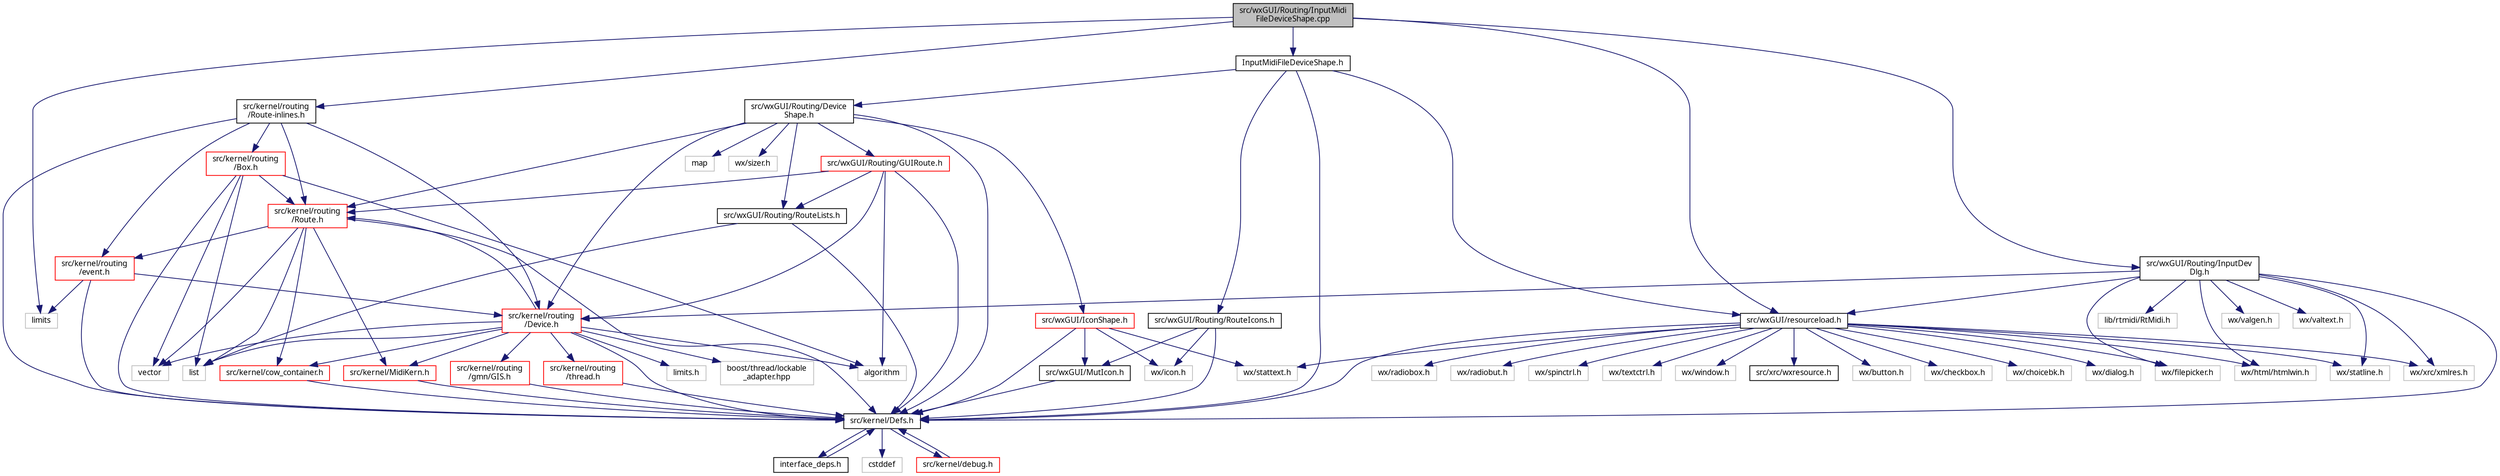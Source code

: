 digraph "src/wxGUI/Routing/InputMidiFileDeviceShape.cpp"
{
  edge [fontname="Sans",fontsize="10",labelfontname="Sans",labelfontsize="10"];
  node [fontname="Sans",fontsize="10",shape=record];
  Node0 [label="src/wxGUI/Routing/InputMidi\lFileDeviceShape.cpp",height=0.2,width=0.4,color="black", fillcolor="grey75", style="filled", fontcolor="black"];
  Node0 -> Node1 [color="midnightblue",fontsize="10",style="solid",fontname="Sans"];
  Node1 [label="InputMidiFileDeviceShape.h",height=0.2,width=0.4,color="black", fillcolor="white", style="filled",URL="$d1/da8/InputMidiFileDeviceShape_8h.html",tooltip="MIDI file input device shape. "];
  Node1 -> Node2 [color="midnightblue",fontsize="10",style="solid",fontname="Sans"];
  Node2 [label="src/kernel/Defs.h",height=0.2,width=0.4,color="black", fillcolor="white", style="filled",URL="$d1/d73/Defs_8h.html",tooltip="Common definitions. "];
  Node2 -> Node3 [color="midnightblue",fontsize="10",style="solid",fontname="Sans"];
  Node3 [label="interface_deps.h",height=0.2,width=0.4,color="black", fillcolor="white", style="filled",URL="$de/ddd/interface__deps_8h.html"];
  Node3 -> Node2 [color="midnightblue",fontsize="10",style="solid",fontname="Sans"];
  Node2 -> Node4 [color="midnightblue",fontsize="10",style="solid",fontname="Sans"];
  Node4 [label="cstddef",height=0.2,width=0.4,color="grey75", fillcolor="white", style="filled"];
  Node2 -> Node5 [color="midnightblue",fontsize="10",style="solid",fontname="Sans"];
  Node5 [label="src/kernel/debug.h",height=0.2,width=0.4,color="red", fillcolor="white", style="filled",URL="$db/d16/debug_8h.html"];
  Node5 -> Node2 [color="midnightblue",fontsize="10",style="solid",fontname="Sans"];
  Node1 -> Node12 [color="midnightblue",fontsize="10",style="solid",fontname="Sans"];
  Node12 [label="src/wxGUI/Routing/RouteIcons.h",height=0.2,width=0.4,color="black", fillcolor="white", style="filled",URL="$df/d40/RouteIcons_8h.html",tooltip="Devices base classes. "];
  Node12 -> Node2 [color="midnightblue",fontsize="10",style="solid",fontname="Sans"];
  Node12 -> Node13 [color="midnightblue",fontsize="10",style="solid",fontname="Sans"];
  Node13 [label="src/wxGUI/MutIcon.h",height=0.2,width=0.4,color="black", fillcolor="white", style="filled",URL="$df/d37/MutIcon_8h.html",tooltip="Icon class fixing issues with Mac OS. "];
  Node13 -> Node2 [color="midnightblue",fontsize="10",style="solid",fontname="Sans"];
  Node12 -> Node14 [color="midnightblue",fontsize="10",style="solid",fontname="Sans"];
  Node14 [label="wx/icon.h",height=0.2,width=0.4,color="grey75", fillcolor="white", style="filled"];
  Node1 -> Node15 [color="midnightblue",fontsize="10",style="solid",fontname="Sans"];
  Node15 [label="src/wxGUI/Routing/Device\lShape.h",height=0.2,width=0.4,color="black", fillcolor="white", style="filled",URL="$d9/d4d/DeviceShape_8h.html",tooltip="Device shape base class for route window. "];
  Node15 -> Node2 [color="midnightblue",fontsize="10",style="solid",fontname="Sans"];
  Node15 -> Node16 [color="midnightblue",fontsize="10",style="solid",fontname="Sans"];
  Node16 [label="src/wxGUI/IconShape.h",height=0.2,width=0.4,color="red", fillcolor="white", style="filled",URL="$d5/d6f/IconShape_8h.html",tooltip="Icon shape. "];
  Node16 -> Node2 [color="midnightblue",fontsize="10",style="solid",fontname="Sans"];
  Node16 -> Node13 [color="midnightblue",fontsize="10",style="solid",fontname="Sans"];
  Node16 -> Node14 [color="midnightblue",fontsize="10",style="solid",fontname="Sans"];
  Node16 -> Node38 [color="midnightblue",fontsize="10",style="solid",fontname="Sans"];
  Node38 [label="wx/stattext.h",height=0.2,width=0.4,color="grey75", fillcolor="white", style="filled"];
  Node15 -> Node39 [color="midnightblue",fontsize="10",style="solid",fontname="Sans"];
  Node39 [label="src/kernel/routing\l/Route.h",height=0.2,width=0.4,color="red", fillcolor="white", style="filled",URL="$d1/d65/Route_8h.html",tooltip="Routing. "];
  Node39 -> Node2 [color="midnightblue",fontsize="10",style="solid",fontname="Sans"];
  Node39 -> Node40 [color="midnightblue",fontsize="10",style="solid",fontname="Sans"];
  Node40 [label="src/kernel/cow_container.h",height=0.2,width=0.4,color="red", fillcolor="white", style="filled",URL="$da/d28/cow__container_8h.html",tooltip="Copy on write container. "];
  Node40 -> Node2 [color="midnightblue",fontsize="10",style="solid",fontname="Sans"];
  Node39 -> Node44 [color="midnightblue",fontsize="10",style="solid",fontname="Sans"];
  Node44 [label="src/kernel/MidiKern.h",height=0.2,width=0.4,color="red", fillcolor="white", style="filled",URL="$da/dfd/MidiKern_8h.html"];
  Node44 -> Node2 [color="midnightblue",fontsize="10",style="solid",fontname="Sans"];
  Node39 -> Node24 [color="midnightblue",fontsize="10",style="solid",fontname="Sans"];
  Node24 [label="list",height=0.2,width=0.4,color="grey75", fillcolor="white", style="filled"];
  Node39 -> Node29 [color="midnightblue",fontsize="10",style="solid",fontname="Sans"];
  Node29 [label="vector",height=0.2,width=0.4,color="grey75", fillcolor="white", style="filled"];
  Node39 -> Node49 [color="midnightblue",fontsize="10",style="solid",fontname="Sans"];
  Node49 [label="src/kernel/routing\l/event.h",height=0.2,width=0.4,color="red", fillcolor="white", style="filled",URL="$dd/d20/event_8h.html"];
  Node49 -> Node2 [color="midnightblue",fontsize="10",style="solid",fontname="Sans"];
  Node49 -> Node50 [color="midnightblue",fontsize="10",style="solid",fontname="Sans"];
  Node50 [label="src/kernel/routing\l/Device.h",height=0.2,width=0.4,color="red", fillcolor="white", style="filled",URL="$de/d05/Device_8h.html",tooltip="Routing. "];
  Node50 -> Node2 [color="midnightblue",fontsize="10",style="solid",fontname="Sans"];
  Node50 -> Node40 [color="midnightblue",fontsize="10",style="solid",fontname="Sans"];
  Node50 -> Node51 [color="midnightblue",fontsize="10",style="solid",fontname="Sans"];
  Node51 [label="src/kernel/routing\l/gmn/GIS.h",height=0.2,width=0.4,color="red", fillcolor="white", style="filled",URL="$dd/d4d/GIS_8h.html"];
  Node51 -> Node2 [color="midnightblue",fontsize="10",style="solid",fontname="Sans"];
  Node50 -> Node39 [color="midnightblue",fontsize="10",style="solid",fontname="Sans"];
  Node50 -> Node55 [color="midnightblue",fontsize="10",style="solid",fontname="Sans"];
  Node55 [label="src/kernel/routing\l/thread.h",height=0.2,width=0.4,color="red", fillcolor="white", style="filled",URL="$db/dd5/thread_8h.html"];
  Node55 -> Node2 [color="midnightblue",fontsize="10",style="solid",fontname="Sans"];
  Node50 -> Node58 [color="midnightblue",fontsize="10",style="solid",fontname="Sans"];
  Node58 [label="boost/thread/lockable\l_adapter.hpp",height=0.2,width=0.4,color="grey75", fillcolor="white", style="filled"];
  Node50 -> Node44 [color="midnightblue",fontsize="10",style="solid",fontname="Sans"];
  Node50 -> Node29 [color="midnightblue",fontsize="10",style="solid",fontname="Sans"];
  Node50 -> Node24 [color="midnightblue",fontsize="10",style="solid",fontname="Sans"];
  Node50 -> Node59 [color="midnightblue",fontsize="10",style="solid",fontname="Sans"];
  Node59 [label="limits.h",height=0.2,width=0.4,color="grey75", fillcolor="white", style="filled"];
  Node50 -> Node60 [color="midnightblue",fontsize="10",style="solid",fontname="Sans"];
  Node60 [label="algorithm",height=0.2,width=0.4,color="grey75", fillcolor="white", style="filled"];
  Node49 -> Node65 [color="midnightblue",fontsize="10",style="solid",fontname="Sans"];
  Node65 [label="limits",height=0.2,width=0.4,color="grey75", fillcolor="white", style="filled"];
  Node15 -> Node50 [color="midnightblue",fontsize="10",style="solid",fontname="Sans"];
  Node15 -> Node66 [color="midnightblue",fontsize="10",style="solid",fontname="Sans"];
  Node66 [label="src/wxGUI/Routing/GUIRoute.h",height=0.2,width=0.4,color="red", fillcolor="white", style="filled",URL="$d6/dfa/GUIRoute_8h.html"];
  Node66 -> Node2 [color="midnightblue",fontsize="10",style="solid",fontname="Sans"];
  Node66 -> Node50 [color="midnightblue",fontsize="10",style="solid",fontname="Sans"];
  Node66 -> Node39 [color="midnightblue",fontsize="10",style="solid",fontname="Sans"];
  Node66 -> Node92 [color="midnightblue",fontsize="10",style="solid",fontname="Sans"];
  Node92 [label="src/wxGUI/Routing/RouteLists.h",height=0.2,width=0.4,color="black", fillcolor="white", style="filled",URL="$d4/d70/RouteLists_8h.html"];
  Node92 -> Node2 [color="midnightblue",fontsize="10",style="solid",fontname="Sans"];
  Node92 -> Node24 [color="midnightblue",fontsize="10",style="solid",fontname="Sans"];
  Node66 -> Node60 [color="midnightblue",fontsize="10",style="solid",fontname="Sans"];
  Node15 -> Node92 [color="midnightblue",fontsize="10",style="solid",fontname="Sans"];
  Node15 -> Node102 [color="midnightblue",fontsize="10",style="solid",fontname="Sans"];
  Node102 [label="map",height=0.2,width=0.4,color="grey75", fillcolor="white", style="filled"];
  Node15 -> Node103 [color="midnightblue",fontsize="10",style="solid",fontname="Sans"];
  Node103 [label="wx/sizer.h",height=0.2,width=0.4,color="grey75", fillcolor="white", style="filled"];
  Node1 -> Node104 [color="midnightblue",fontsize="10",style="solid",fontname="Sans"];
  Node104 [label="src/wxGUI/resourceload.h",height=0.2,width=0.4,color="black", fillcolor="white", style="filled",URL="$d3/daf/resourceload_8h.html"];
  Node104 -> Node2 [color="midnightblue",fontsize="10",style="solid",fontname="Sans"];
  Node104 -> Node105 [color="midnightblue",fontsize="10",style="solid",fontname="Sans"];
  Node105 [label="wx/button.h",height=0.2,width=0.4,color="grey75", fillcolor="white", style="filled"];
  Node104 -> Node106 [color="midnightblue",fontsize="10",style="solid",fontname="Sans"];
  Node106 [label="wx/checkbox.h",height=0.2,width=0.4,color="grey75", fillcolor="white", style="filled"];
  Node104 -> Node107 [color="midnightblue",fontsize="10",style="solid",fontname="Sans"];
  Node107 [label="wx/choicebk.h",height=0.2,width=0.4,color="grey75", fillcolor="white", style="filled"];
  Node104 -> Node108 [color="midnightblue",fontsize="10",style="solid",fontname="Sans"];
  Node108 [label="wx/dialog.h",height=0.2,width=0.4,color="grey75", fillcolor="white", style="filled"];
  Node104 -> Node109 [color="midnightblue",fontsize="10",style="solid",fontname="Sans"];
  Node109 [label="wx/filepicker.h",height=0.2,width=0.4,color="grey75", fillcolor="white", style="filled"];
  Node104 -> Node110 [color="midnightblue",fontsize="10",style="solid",fontname="Sans"];
  Node110 [label="wx/html/htmlwin.h",height=0.2,width=0.4,color="grey75", fillcolor="white", style="filled"];
  Node104 -> Node111 [color="midnightblue",fontsize="10",style="solid",fontname="Sans"];
  Node111 [label="wx/radiobox.h",height=0.2,width=0.4,color="grey75", fillcolor="white", style="filled"];
  Node104 -> Node112 [color="midnightblue",fontsize="10",style="solid",fontname="Sans"];
  Node112 [label="wx/radiobut.h",height=0.2,width=0.4,color="grey75", fillcolor="white", style="filled"];
  Node104 -> Node113 [color="midnightblue",fontsize="10",style="solid",fontname="Sans"];
  Node113 [label="wx/spinctrl.h",height=0.2,width=0.4,color="grey75", fillcolor="white", style="filled"];
  Node104 -> Node38 [color="midnightblue",fontsize="10",style="solid",fontname="Sans"];
  Node104 -> Node97 [color="midnightblue",fontsize="10",style="solid",fontname="Sans"];
  Node97 [label="wx/textctrl.h",height=0.2,width=0.4,color="grey75", fillcolor="white", style="filled"];
  Node104 -> Node114 [color="midnightblue",fontsize="10",style="solid",fontname="Sans"];
  Node114 [label="wx/statline.h",height=0.2,width=0.4,color="grey75", fillcolor="white", style="filled"];
  Node104 -> Node18 [color="midnightblue",fontsize="10",style="solid",fontname="Sans"];
  Node18 [label="wx/window.h",height=0.2,width=0.4,color="grey75", fillcolor="white", style="filled"];
  Node104 -> Node115 [color="midnightblue",fontsize="10",style="solid",fontname="Sans"];
  Node115 [label="wx/xrc/xmlres.h",height=0.2,width=0.4,color="grey75", fillcolor="white", style="filled"];
  Node104 -> Node116 [color="midnightblue",fontsize="10",style="solid",fontname="Sans"];
  Node116 [label="src/xrc/wxresource.h",height=0.2,width=0.4,color="black", fillcolor="white", style="filled",URL="$d2/dc0/wxresource_8h.html"];
  Node0 -> Node117 [color="midnightblue",fontsize="10",style="solid",fontname="Sans"];
  Node117 [label="src/wxGUI/Routing/InputDev\lDlg.h",height=0.2,width=0.4,color="black", fillcolor="white", style="filled",URL="$d9/d12/InputDevDlg_8h.html"];
  Node117 -> Node2 [color="midnightblue",fontsize="10",style="solid",fontname="Sans"];
  Node117 -> Node104 [color="midnightblue",fontsize="10",style="solid",fontname="Sans"];
  Node117 -> Node50 [color="midnightblue",fontsize="10",style="solid",fontname="Sans"];
  Node117 -> Node79 [color="midnightblue",fontsize="10",style="solid",fontname="Sans"];
  Node79 [label="lib/rtmidi/RtMidi.h",height=0.2,width=0.4,color="grey75", fillcolor="white", style="filled"];
  Node117 -> Node115 [color="midnightblue",fontsize="10",style="solid",fontname="Sans"];
  Node117 -> Node110 [color="midnightblue",fontsize="10",style="solid",fontname="Sans"];
  Node117 -> Node114 [color="midnightblue",fontsize="10",style="solid",fontname="Sans"];
  Node117 -> Node109 [color="midnightblue",fontsize="10",style="solid",fontname="Sans"];
  Node117 -> Node118 [color="midnightblue",fontsize="10",style="solid",fontname="Sans"];
  Node118 [label="wx/valgen.h",height=0.2,width=0.4,color="grey75", fillcolor="white", style="filled"];
  Node117 -> Node119 [color="midnightblue",fontsize="10",style="solid",fontname="Sans"];
  Node119 [label="wx/valtext.h",height=0.2,width=0.4,color="grey75", fillcolor="white", style="filled"];
  Node0 -> Node120 [color="midnightblue",fontsize="10",style="solid",fontname="Sans"];
  Node120 [label="src/kernel/routing\l/Route-inlines.h",height=0.2,width=0.4,color="black", fillcolor="white", style="filled",URL="$d2/d2c/Route-inlines_8h.html"];
  Node120 -> Node2 [color="midnightblue",fontsize="10",style="solid",fontname="Sans"];
  Node120 -> Node39 [color="midnightblue",fontsize="10",style="solid",fontname="Sans"];
  Node120 -> Node50 [color="midnightblue",fontsize="10",style="solid",fontname="Sans"];
  Node120 -> Node69 [color="midnightblue",fontsize="10",style="solid",fontname="Sans"];
  Node69 [label="src/kernel/routing\l/Box.h",height=0.2,width=0.4,color="red", fillcolor="white", style="filled",URL="$de/d0f/Box_8h.html",tooltip="Mutabor Box for C++. "];
  Node69 -> Node2 [color="midnightblue",fontsize="10",style="solid",fontname="Sans"];
  Node69 -> Node39 [color="midnightblue",fontsize="10",style="solid",fontname="Sans"];
  Node69 -> Node29 [color="midnightblue",fontsize="10",style="solid",fontname="Sans"];
  Node69 -> Node24 [color="midnightblue",fontsize="10",style="solid",fontname="Sans"];
  Node69 -> Node60 [color="midnightblue",fontsize="10",style="solid",fontname="Sans"];
  Node120 -> Node49 [color="midnightblue",fontsize="10",style="solid",fontname="Sans"];
  Node0 -> Node104 [color="midnightblue",fontsize="10",style="solid",fontname="Sans"];
  Node0 -> Node65 [color="midnightblue",fontsize="10",style="solid",fontname="Sans"];
}
